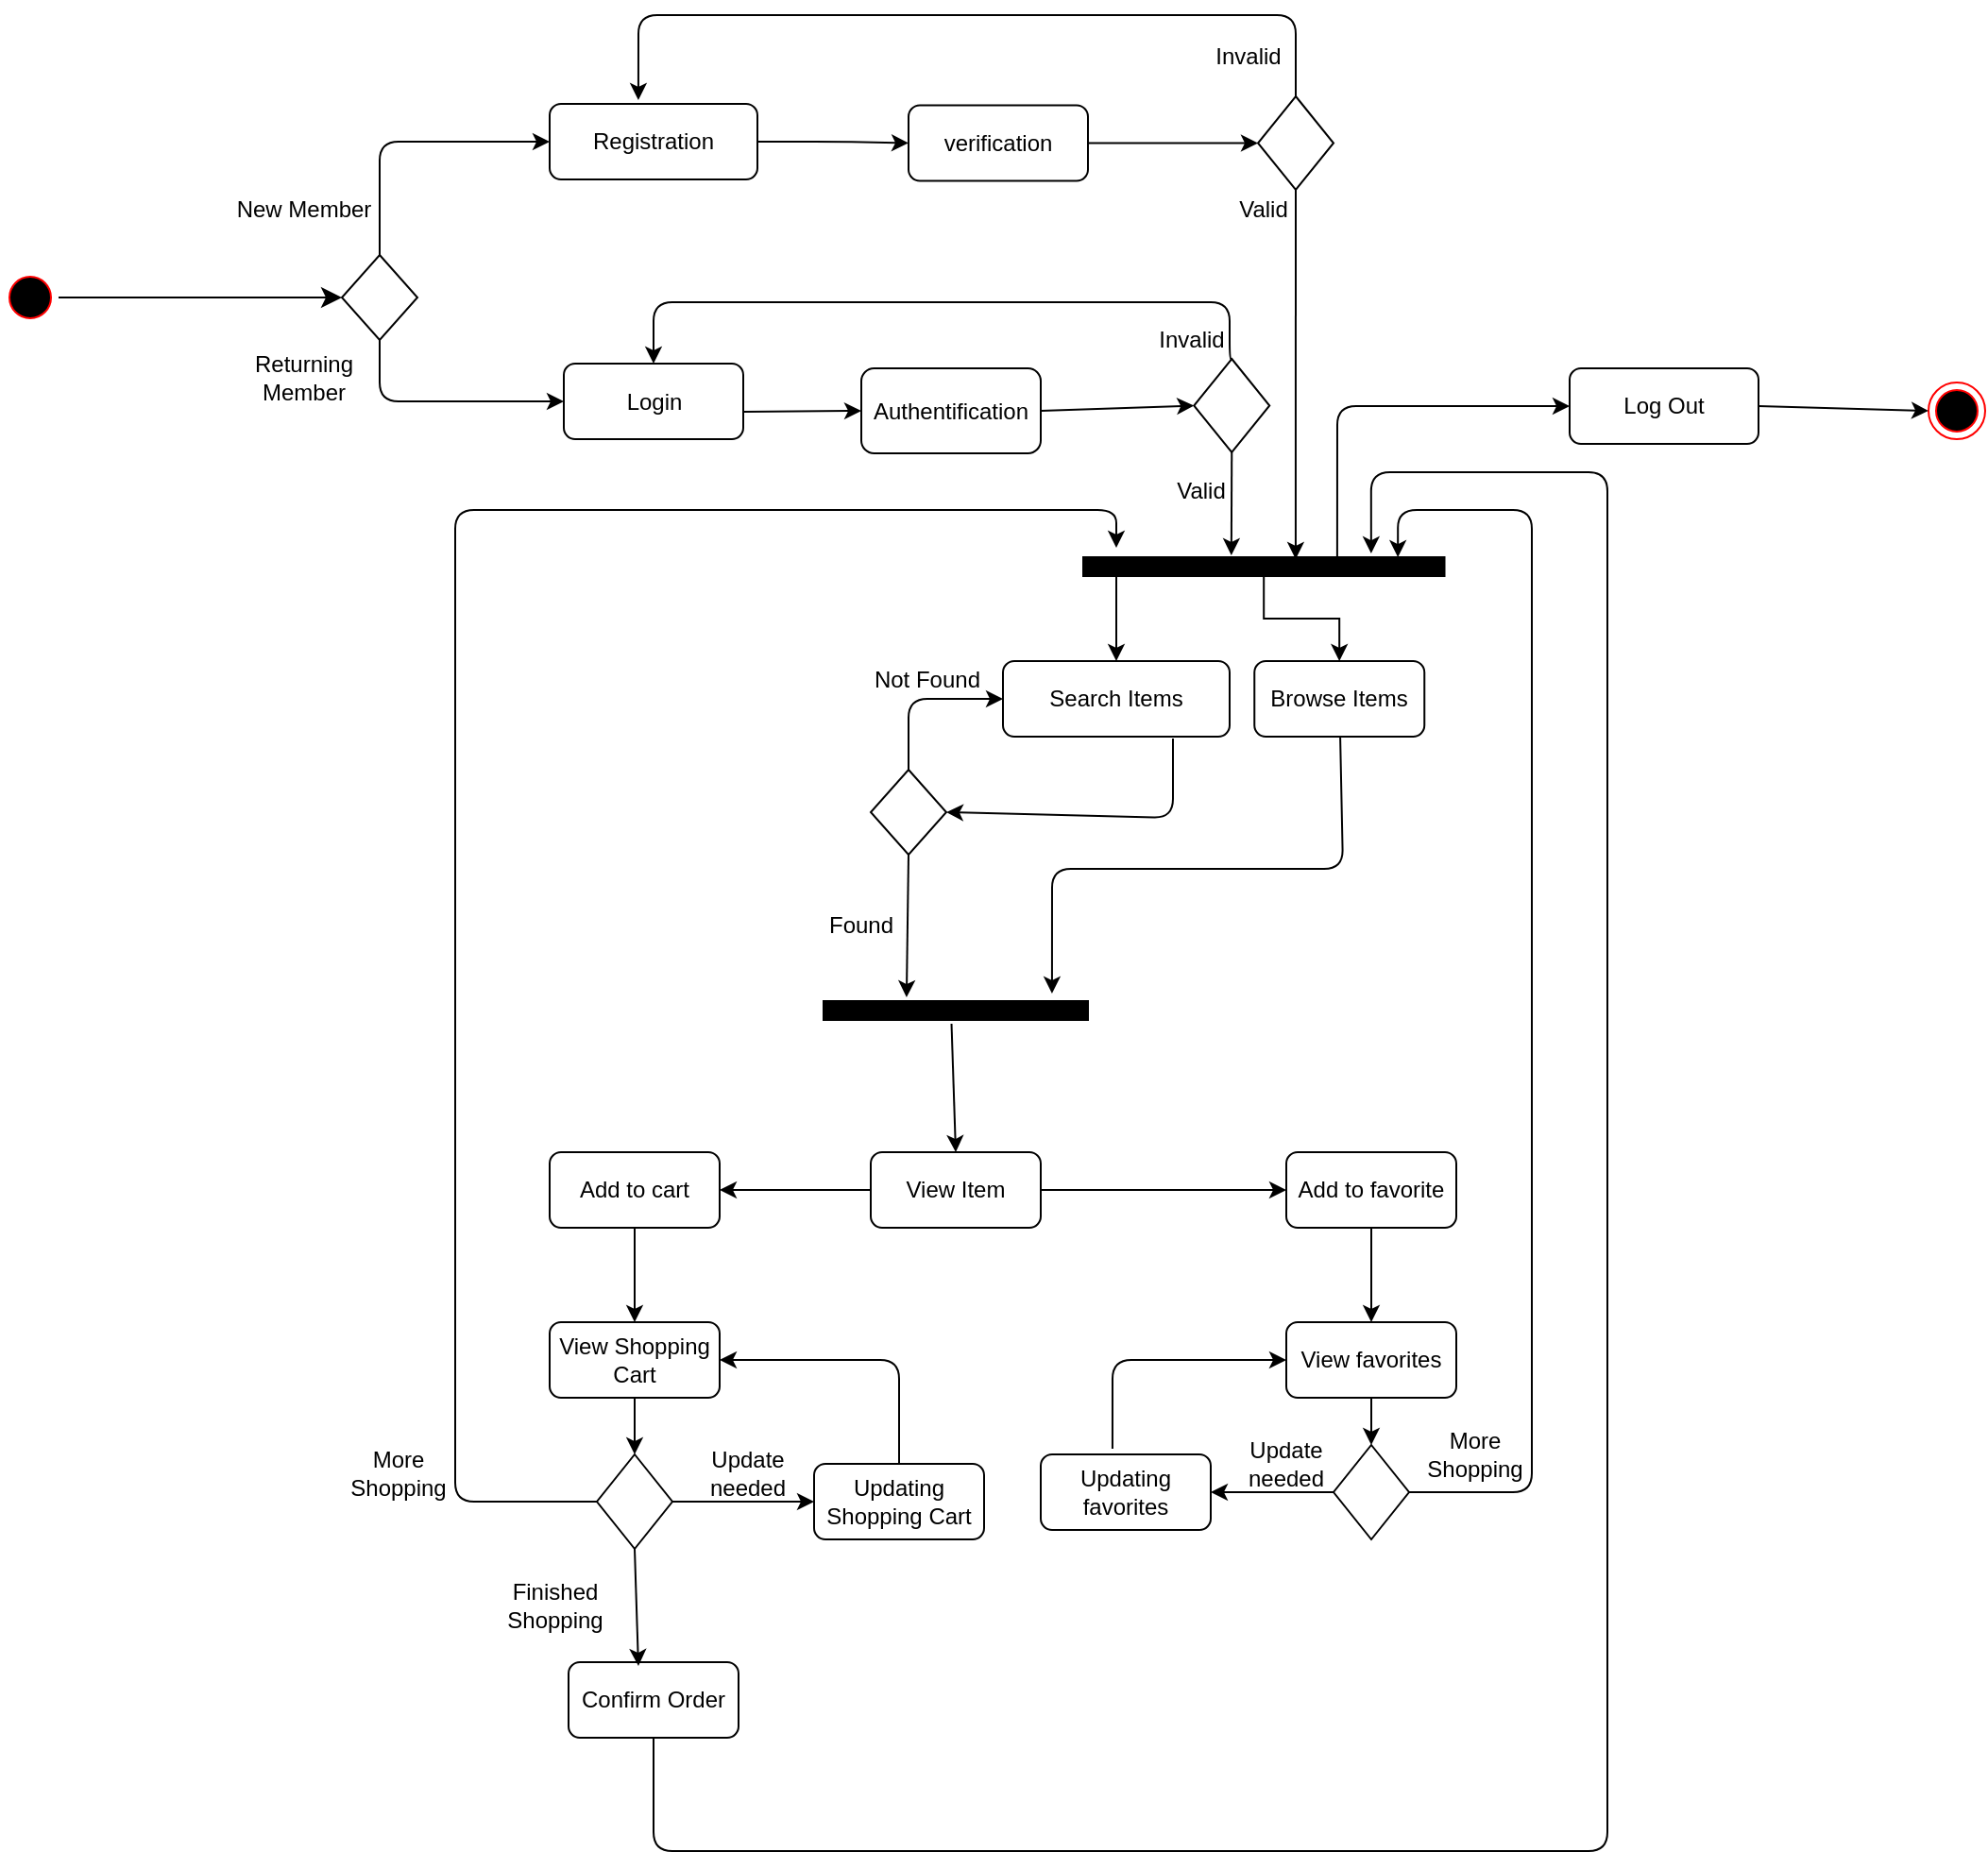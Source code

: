 <mxfile version="15.3.1" type="device"><diagram id="RyUp_FG_TLA4fJ9dWbs6" name="Page-1"><mxGraphModel dx="868" dy="1493" grid="1" gridSize="10" guides="1" tooltips="1" connect="1" arrows="1" fold="1" page="1" pageScale="1" pageWidth="850" pageHeight="1100" math="0" shadow="0"><root><mxCell id="0"/><mxCell id="1" parent="0"/><mxCell id="N05YvrC_e-wb7HAb0IFw-1" value="" style="ellipse;html=1;shape=endState;fillColor=#000000;strokeColor=#ff0000;" parent="1" vertex="1"><mxGeometry x="1070" y="102.5" width="30" height="30" as="geometry"/></mxCell><mxCell id="N05YvrC_e-wb7HAb0IFw-2" value="" style="ellipse;html=1;shape=startState;fillColor=#000000;strokeColor=#ff0000;" parent="1" vertex="1"><mxGeometry x="50" y="42.5" width="30" height="30" as="geometry"/></mxCell><mxCell id="N05YvrC_e-wb7HAb0IFw-3" value="" style="edgeStyle=orthogonalEdgeStyle;html=1;verticalAlign=bottom;endArrow=classic;endSize=8;strokeColor=#000000;endFill=1;entryX=0;entryY=0.5;entryDx=0;entryDy=0;" parent="1" source="N05YvrC_e-wb7HAb0IFw-2" edge="1" target="N05YvrC_e-wb7HAb0IFw-7"><mxGeometry relative="1" as="geometry"><mxPoint x="220" y="125" as="targetPoint"/></mxGeometry></mxCell><mxCell id="N05YvrC_e-wb7HAb0IFw-7" value="&lt;span style=&quot;color: rgba(0 , 0 , 0 , 0) ; font-family: monospace ; font-size: 0px&quot;&gt;%3CmxGraphModel%3E%3Croot%3E%3CmxCell%20id%3D%220%22%2F%3E%3CmxCell%20id%3D%221%22%20parent%3D%220%22%2F%3E%3CmxCell%20id%3D%222%22%20value%3D%22Login%22%20style%3D%22rounded%3D1%3BwhiteSpace%3Dwrap%3Bhtml%3D1%3B%22%20vertex%3D%221%22%20parent%3D%221%22%3E%3CmxGeometry%20x%3D%22365%22%20y%3D%2295%22%20width%3D%2295%22%20height%3D%2255%22%20as%3D%22geometry%22%2F%3E%3C%2FmxCell%3E%3C%2Froot%3E%3C%2FmxGraphModel%3E&lt;/span&gt;" style="shape=rhombus;perimeter=rhombusPerimeter;whiteSpace=wrap;html=1;align=center;" parent="1" vertex="1"><mxGeometry x="230" y="35" width="40" height="45" as="geometry"/></mxCell><mxCell id="N05YvrC_e-wb7HAb0IFw-8" value="" style="endArrow=classic;html=1;exitX=0.5;exitY=0;exitDx=0;exitDy=0;entryX=0;entryY=0.5;entryDx=0;entryDy=0;edgeStyle=orthogonalEdgeStyle;" parent="1" source="N05YvrC_e-wb7HAb0IFw-7" target="N05YvrC_e-wb7HAb0IFw-9" edge="1"><mxGeometry width="50" height="50" relative="1" as="geometry"><mxPoint x="260" y="170" as="sourcePoint"/><mxPoint x="310" y="120" as="targetPoint"/></mxGeometry></mxCell><mxCell id="N05YvrC_e-wb7HAb0IFw-9" value="Registration" style="rounded=1;whiteSpace=wrap;html=1;" parent="1" vertex="1"><mxGeometry x="340" y="-45" width="110" height="40" as="geometry"/></mxCell><mxCell id="N05YvrC_e-wb7HAb0IFw-11" value="Login" style="rounded=1;whiteSpace=wrap;html=1;" parent="1" vertex="1"><mxGeometry x="347.5" y="92.5" width="95" height="40" as="geometry"/></mxCell><mxCell id="N05YvrC_e-wb7HAb0IFw-12" value="New Member" style="text;html=1;strokeColor=none;fillColor=none;align=center;verticalAlign=middle;whiteSpace=wrap;rounded=0;" parent="1" vertex="1"><mxGeometry x="170" y="11" width="80" as="geometry"/></mxCell><mxCell id="N05YvrC_e-wb7HAb0IFw-13" value="Returning Member" style="text;html=1;strokeColor=none;fillColor=none;align=center;verticalAlign=middle;whiteSpace=wrap;rounded=0;" parent="1" vertex="1"><mxGeometry x="190" y="90" width="40" height="20" as="geometry"/></mxCell><mxCell id="N05YvrC_e-wb7HAb0IFw-14" value="" style="endArrow=classic;html=1;exitX=1;exitY=0.5;exitDx=0;exitDy=0;edgeStyle=orthogonalEdgeStyle;entryX=0;entryY=0.5;entryDx=0;entryDy=0;" parent="1" source="N05YvrC_e-wb7HAb0IFw-9" target="SECHBa8ogdD0zIiraZvY-23" edge="1"><mxGeometry width="50" height="50" relative="1" as="geometry"><mxPoint x="480" y="90" as="sourcePoint"/><mxPoint x="520" y="30" as="targetPoint"/></mxGeometry></mxCell><mxCell id="N05YvrC_e-wb7HAb0IFw-15" value="Authentification" style="rounded=1;whiteSpace=wrap;html=1;" parent="1" vertex="1"><mxGeometry x="505" y="95" width="95" height="45" as="geometry"/></mxCell><mxCell id="N05YvrC_e-wb7HAb0IFw-16" value="" style="endArrow=classic;html=1;entryX=0;entryY=0.5;entryDx=0;entryDy=0;entryPerimeter=0;exitX=1;exitY=0.636;exitDx=0;exitDy=0;exitPerimeter=0;" parent="1" source="N05YvrC_e-wb7HAb0IFw-11" target="N05YvrC_e-wb7HAb0IFw-15" edge="1"><mxGeometry width="50" height="50" relative="1" as="geometry"><mxPoint x="450" y="130" as="sourcePoint"/><mxPoint x="510" y="100" as="targetPoint"/></mxGeometry></mxCell><mxCell id="N05YvrC_e-wb7HAb0IFw-17" value="" style="rhombus;whiteSpace=wrap;html=1;" parent="1" vertex="1"><mxGeometry x="681.13" y="90" width="40" height="49.5" as="geometry"/></mxCell><mxCell id="N05YvrC_e-wb7HAb0IFw-18" value="" style="endArrow=classic;html=1;entryX=0;entryY=0.5;entryDx=0;entryDy=0;exitX=1;exitY=0.5;exitDx=0;exitDy=0;" parent="1" source="N05YvrC_e-wb7HAb0IFw-15" target="N05YvrC_e-wb7HAb0IFw-17" edge="1"><mxGeometry width="50" height="50" relative="1" as="geometry"><mxPoint x="620" y="150" as="sourcePoint"/><mxPoint x="670" y="100" as="targetPoint"/></mxGeometry></mxCell><mxCell id="N05YvrC_e-wb7HAb0IFw-19" value="" style="endArrow=classic;html=1;exitX=0.5;exitY=0;exitDx=0;exitDy=0;edgeStyle=orthogonalEdgeStyle;entryX=0.5;entryY=0;entryDx=0;entryDy=0;" parent="1" source="N05YvrC_e-wb7HAb0IFw-17" target="N05YvrC_e-wb7HAb0IFw-11" edge="1"><mxGeometry width="50" height="50" relative="1" as="geometry"><mxPoint x="640" y="70" as="sourcePoint"/><mxPoint x="383" y="94" as="targetPoint"/><Array as="points"><mxPoint x="700" y="60"/><mxPoint x="395" y="60"/></Array></mxGeometry></mxCell><mxCell id="N05YvrC_e-wb7HAb0IFw-22" value="Invalid" style="text;html=1;strokeColor=none;fillColor=none;align=center;verticalAlign=middle;whiteSpace=wrap;rounded=0;" parent="1" vertex="1"><mxGeometry x="660" y="70" width="40" height="20" as="geometry"/></mxCell><mxCell id="N05YvrC_e-wb7HAb0IFw-23" value="" style="html=1;points=[];perimeter=orthogonalPerimeter;fillColor=#000000;rotation=90;" parent="1" vertex="1"><mxGeometry x="713.13" y="104.38" width="10" height="191.25" as="geometry"/></mxCell><mxCell id="N05YvrC_e-wb7HAb0IFw-24" value="" style="endArrow=classic;html=1;exitX=0.5;exitY=1;exitDx=0;exitDy=0;entryX=-0.101;entryY=0.59;entryDx=0;entryDy=0;entryPerimeter=0;" parent="1" source="N05YvrC_e-wb7HAb0IFw-17" target="N05YvrC_e-wb7HAb0IFw-23" edge="1"><mxGeometry width="50" height="50" relative="1" as="geometry"><mxPoint x="720" y="162.5" as="sourcePoint"/><mxPoint x="690" y="190" as="targetPoint"/></mxGeometry></mxCell><mxCell id="N05YvrC_e-wb7HAb0IFw-26" value="" style="endArrow=classic;html=1;entryX=0.5;entryY=0;entryDx=0;entryDy=0;" parent="1" target="N05YvrC_e-wb7HAb0IFw-27" edge="1" source="N05YvrC_e-wb7HAb0IFw-23"><mxGeometry width="50" height="50" relative="1" as="geometry"><mxPoint x="660" y="200" as="sourcePoint"/><mxPoint x="660" y="270" as="targetPoint"/></mxGeometry></mxCell><mxCell id="N05YvrC_e-wb7HAb0IFw-27" value="Search Items" style="rounded=1;whiteSpace=wrap;html=1;fillColor=#FFFFFF;" parent="1" vertex="1"><mxGeometry x="580" y="250" width="120" height="40" as="geometry"/></mxCell><mxCell id="N05YvrC_e-wb7HAb0IFw-29" value="" style="edgeStyle=orthogonalEdgeStyle;rounded=0;orthogonalLoop=1;jettySize=auto;html=1;endArrow=none;endFill=0;startArrow=classic;startFill=1;" parent="1" source="N05YvrC_e-wb7HAb0IFw-28" target="N05YvrC_e-wb7HAb0IFw-23" edge="1"><mxGeometry relative="1" as="geometry"/></mxCell><mxCell id="N05YvrC_e-wb7HAb0IFw-28" value="Browse Items" style="rounded=1;whiteSpace=wrap;html=1;fillColor=#FFFFFF;" parent="1" vertex="1"><mxGeometry x="713.13" y="250" width="90" height="40" as="geometry"/></mxCell><mxCell id="N05YvrC_e-wb7HAb0IFw-30" value="&lt;span style=&quot;color: rgba(0 , 0 , 0 , 0) ; font-family: monospace ; font-size: 0px&quot;&gt;%3CmxGraphModel%3E%3Croot%3E%3CmxCell%20id%3D%220%22%2F%3E%3CmxCell%20id%3D%221%22%20parent%3D%220%22%2F%3E%3CmxCell%20id%3D%222%22%20value%3D%22Login%22%20style%3D%22rounded%3D1%3BwhiteSpace%3Dwrap%3Bhtml%3D1%3B%22%20vertex%3D%221%22%20parent%3D%221%22%3E%3CmxGeometry%20x%3D%22365%22%20y%3D%2295%22%20width%3D%2295%22%20height%3D%2255%22%20as%3D%22geometry%22%2F%3E%3C%2FmxCell%3E%3C%2Froot%3E%3C%2FmxGraphModel%3E&lt;/span&gt;" style="shape=rhombus;perimeter=rhombusPerimeter;whiteSpace=wrap;html=1;align=center;" parent="1" vertex="1"><mxGeometry x="510" y="307.5" width="40" height="45" as="geometry"/></mxCell><mxCell id="N05YvrC_e-wb7HAb0IFw-31" value="" style="endArrow=classic;html=1;entryX=1;entryY=0.5;entryDx=0;entryDy=0;" parent="1" target="N05YvrC_e-wb7HAb0IFw-30" edge="1"><mxGeometry width="50" height="50" relative="1" as="geometry"><mxPoint x="670" y="291" as="sourcePoint"/><mxPoint x="680" y="320" as="targetPoint"/><Array as="points"><mxPoint x="670" y="333"/></Array></mxGeometry></mxCell><mxCell id="N05YvrC_e-wb7HAb0IFw-32" value="" style="html=1;points=[];perimeter=orthogonalPerimeter;fillColor=#000000;rotation=-180;direction=south;" parent="1" vertex="1"><mxGeometry x="485" y="430" width="140" height="10" as="geometry"/></mxCell><mxCell id="N05YvrC_e-wb7HAb0IFw-33" value="" style="endArrow=classic;html=1;exitX=0.5;exitY=1;exitDx=0;exitDy=0;entryX=1.2;entryY=0.314;entryDx=0;entryDy=0;entryPerimeter=0;" parent="1" source="N05YvrC_e-wb7HAb0IFw-30" edge="1" target="N05YvrC_e-wb7HAb0IFw-32"><mxGeometry width="50" height="50" relative="1" as="geometry"><mxPoint x="460" y="300" as="sourcePoint"/><mxPoint x="520" y="410" as="targetPoint"/></mxGeometry></mxCell><mxCell id="N05YvrC_e-wb7HAb0IFw-34" value="Found" style="text;html=1;strokeColor=none;fillColor=none;align=center;verticalAlign=middle;whiteSpace=wrap;rounded=0;" parent="1" vertex="1"><mxGeometry x="485" y="380" width="40" height="20" as="geometry"/></mxCell><mxCell id="N05YvrC_e-wb7HAb0IFw-35" value="" style="endArrow=classic;html=1;exitX=0.5;exitY=0;exitDx=0;exitDy=0;entryX=0;entryY=0.5;entryDx=0;entryDy=0;" parent="1" source="N05YvrC_e-wb7HAb0IFw-30" target="N05YvrC_e-wb7HAb0IFw-27" edge="1"><mxGeometry width="50" height="50" relative="1" as="geometry"><mxPoint x="520" y="410" as="sourcePoint"/><mxPoint x="530" y="260" as="targetPoint"/><Array as="points"><mxPoint x="530" y="270"/></Array></mxGeometry></mxCell><mxCell id="N05YvrC_e-wb7HAb0IFw-36" value="Not Found" style="text;html=1;strokeColor=none;fillColor=none;align=center;verticalAlign=middle;whiteSpace=wrap;rounded=0;" parent="1" vertex="1"><mxGeometry x="510" y="250" width="60" height="20" as="geometry"/></mxCell><mxCell id="N05YvrC_e-wb7HAb0IFw-40" value="" style="endArrow=classic;html=1;entryX=1.4;entryY=0.864;entryDx=0;entryDy=0;entryPerimeter=0;" parent="1" source="N05YvrC_e-wb7HAb0IFw-28" target="N05YvrC_e-wb7HAb0IFw-32" edge="1"><mxGeometry width="50" height="50" relative="1" as="geometry"><mxPoint x="720" y="352.5" as="sourcePoint"/><mxPoint x="606" y="425" as="targetPoint"/><Array as="points"><mxPoint x="760" y="360"/><mxPoint x="606" y="360"/></Array></mxGeometry></mxCell><mxCell id="N05YvrC_e-wb7HAb0IFw-41" value="View Item" style="rounded=1;whiteSpace=wrap;html=1;fillColor=#FFFFFF;" parent="1" vertex="1"><mxGeometry x="510" y="510" width="90" height="40" as="geometry"/></mxCell><mxCell id="N05YvrC_e-wb7HAb0IFw-42" value="Add to cart" style="rounded=1;whiteSpace=wrap;html=1;fillColor=#FFFFFF;" parent="1" vertex="1"><mxGeometry x="340" y="510" width="90" height="40" as="geometry"/></mxCell><mxCell id="N05YvrC_e-wb7HAb0IFw-43" value="" style="endArrow=classic;html=1;exitX=-0.2;exitY=0.484;exitDx=0;exitDy=0;exitPerimeter=0;entryX=0.5;entryY=0;entryDx=0;entryDy=0;" parent="1" source="N05YvrC_e-wb7HAb0IFw-32" target="N05YvrC_e-wb7HAb0IFw-41" edge="1"><mxGeometry width="50" height="50" relative="1" as="geometry"><mxPoint x="270" y="300" as="sourcePoint"/><mxPoint x="553" y="480" as="targetPoint"/></mxGeometry></mxCell><mxCell id="N05YvrC_e-wb7HAb0IFw-46" value="View Shopping Cart" style="rounded=1;whiteSpace=wrap;html=1;fillColor=#FFFFFF;" parent="1" vertex="1"><mxGeometry x="340" y="600" width="90" height="40" as="geometry"/></mxCell><mxCell id="N05YvrC_e-wb7HAb0IFw-47" value="" style="endArrow=classic;html=1;exitX=0.5;exitY=1;exitDx=0;exitDy=0;entryX=0.5;entryY=0;entryDx=0;entryDy=0;" parent="1" source="N05YvrC_e-wb7HAb0IFw-42" target="N05YvrC_e-wb7HAb0IFw-46" edge="1"><mxGeometry width="50" height="50" relative="1" as="geometry"><mxPoint x="130" y="410" as="sourcePoint"/><mxPoint x="180" y="360" as="targetPoint"/></mxGeometry></mxCell><mxCell id="N05YvrC_e-wb7HAb0IFw-48" value="" style="rhombus;whiteSpace=wrap;html=1;fillColor=#FFFFFF;" parent="1" vertex="1"><mxGeometry x="365" y="670" width="40" height="50" as="geometry"/></mxCell><mxCell id="N05YvrC_e-wb7HAb0IFw-49" value="" style="endArrow=classic;html=1;exitX=0.5;exitY=1;exitDx=0;exitDy=0;entryX=0.5;entryY=0;entryDx=0;entryDy=0;" parent="1" source="N05YvrC_e-wb7HAb0IFw-46" target="N05YvrC_e-wb7HAb0IFw-48" edge="1"><mxGeometry width="50" height="50" relative="1" as="geometry"><mxPoint x="150" y="490" as="sourcePoint"/><mxPoint x="200" y="440" as="targetPoint"/></mxGeometry></mxCell><mxCell id="N05YvrC_e-wb7HAb0IFw-50" value="Valid" style="text;html=1;strokeColor=none;fillColor=none;align=center;verticalAlign=middle;whiteSpace=wrap;rounded=0;" parent="1" vertex="1"><mxGeometry x="665" y="149.5" width="40" height="20" as="geometry"/></mxCell><mxCell id="N05YvrC_e-wb7HAb0IFw-51" value="" style="endArrow=classic;html=1;exitX=0;exitY=0.5;exitDx=0;exitDy=0;edgeStyle=orthogonalEdgeStyle;" parent="1" source="N05YvrC_e-wb7HAb0IFw-48" edge="1"><mxGeometry width="50" height="50" relative="1" as="geometry"><mxPoint x="30" y="520" as="sourcePoint"/><mxPoint x="640" y="190" as="targetPoint"/><Array as="points"><mxPoint x="290" y="695"/><mxPoint x="290" y="170"/><mxPoint x="640" y="170"/></Array></mxGeometry></mxCell><mxCell id="N05YvrC_e-wb7HAb0IFw-52" value="More Shopping" style="text;html=1;strokeColor=none;fillColor=none;align=center;verticalAlign=middle;whiteSpace=wrap;rounded=0;" parent="1" vertex="1"><mxGeometry x="240" y="670" width="40" height="20" as="geometry"/></mxCell><mxCell id="N05YvrC_e-wb7HAb0IFw-53" value="Updating Shopping Cart" style="rounded=1;whiteSpace=wrap;html=1;fillColor=#FFFFFF;" parent="1" vertex="1"><mxGeometry x="480" y="675" width="90" height="40" as="geometry"/></mxCell><mxCell id="N05YvrC_e-wb7HAb0IFw-54" value="" style="endArrow=classic;html=1;entryX=0;entryY=0.5;entryDx=0;entryDy=0;exitX=1;exitY=0.5;exitDx=0;exitDy=0;" parent="1" source="N05YvrC_e-wb7HAb0IFw-48" target="N05YvrC_e-wb7HAb0IFw-53" edge="1"><mxGeometry width="50" height="50" relative="1" as="geometry"><mxPoint x="140" y="550" as="sourcePoint"/><mxPoint x="190" y="500" as="targetPoint"/></mxGeometry></mxCell><mxCell id="N05YvrC_e-wb7HAb0IFw-55" value="" style="endArrow=classic;html=1;entryX=1;entryY=0.5;entryDx=0;entryDy=0;exitX=0.5;exitY=0;exitDx=0;exitDy=0;edgeStyle=orthogonalEdgeStyle;" parent="1" target="N05YvrC_e-wb7HAb0IFw-46" edge="1" source="N05YvrC_e-wb7HAb0IFw-53"><mxGeometry width="50" height="50" relative="1" as="geometry"><mxPoint x="240" y="490" as="sourcePoint"/><mxPoint x="240" y="400" as="targetPoint"/></mxGeometry></mxCell><mxCell id="N05YvrC_e-wb7HAb0IFw-59" value="Update needed" style="text;html=1;strokeColor=none;fillColor=none;align=center;verticalAlign=middle;whiteSpace=wrap;rounded=0;" parent="1" vertex="1"><mxGeometry x="425" y="670" width="40" height="20" as="geometry"/></mxCell><mxCell id="N05YvrC_e-wb7HAb0IFw-60" value="Confirm Order" style="rounded=1;whiteSpace=wrap;html=1;fillColor=#FFFFFF;" parent="1" vertex="1"><mxGeometry x="350" y="780" width="90" height="40" as="geometry"/></mxCell><mxCell id="N05YvrC_e-wb7HAb0IFw-61" value="" style="endArrow=classic;html=1;exitX=0.5;exitY=1;exitDx=0;exitDy=0;entryX=0.411;entryY=0.05;entryDx=0;entryDy=0;entryPerimeter=0;" parent="1" source="N05YvrC_e-wb7HAb0IFw-48" target="N05YvrC_e-wb7HAb0IFw-60" edge="1"><mxGeometry width="50" height="50" relative="1" as="geometry"><mxPoint x="120" y="610" as="sourcePoint"/><mxPoint x="404" y="777" as="targetPoint"/></mxGeometry></mxCell><mxCell id="N05YvrC_e-wb7HAb0IFw-62" value="Finished Shopping" style="text;html=1;strokeColor=none;fillColor=none;align=center;verticalAlign=middle;whiteSpace=wrap;rounded=0;" parent="1" vertex="1"><mxGeometry x="322.5" y="740" width="40" height="20" as="geometry"/></mxCell><mxCell id="N05YvrC_e-wb7HAb0IFw-80" value="" style="endArrow=classic;html=1;exitX=0.5;exitY=1;exitDx=0;exitDy=0;entryX=-0.2;entryY=0.203;entryDx=0;entryDy=0;entryPerimeter=0;edgeStyle=orthogonalEdgeStyle;" parent="1" source="N05YvrC_e-wb7HAb0IFw-60" target="N05YvrC_e-wb7HAb0IFw-23" edge="1"><mxGeometry width="50" height="50" relative="1" as="geometry"><mxPoint x="425" y="890" as="sourcePoint"/><mxPoint x="395" y="870" as="targetPoint"/><Array as="points"><mxPoint x="395" y="880"/><mxPoint x="900" y="880"/><mxPoint x="900" y="150"/><mxPoint x="775" y="150"/></Array></mxGeometry></mxCell><mxCell id="N05YvrC_e-wb7HAb0IFw-81" value="" style="endArrow=classic;html=1;exitX=1;exitY=0.5;exitDx=0;exitDy=0;entryX=0;entryY=0.5;entryDx=0;entryDy=0;" parent="1" source="SECHBa8ogdD0zIiraZvY-19" target="N05YvrC_e-wb7HAb0IFw-1" edge="1"><mxGeometry width="50" height="50" relative="1" as="geometry"><mxPoint x="710" y="660" as="sourcePoint"/><mxPoint x="1010" y="115" as="targetPoint"/></mxGeometry></mxCell><mxCell id="SECHBa8ogdD0zIiraZvY-1" value="Add to favorite" style="rounded=1;whiteSpace=wrap;html=1;fillColor=#FFFFFF;" vertex="1" parent="1"><mxGeometry x="730" y="510" width="90" height="40" as="geometry"/></mxCell><mxCell id="SECHBa8ogdD0zIiraZvY-2" value="" style="endArrow=classic;html=1;elbow=vertical;exitX=0;exitY=0.5;exitDx=0;exitDy=0;entryX=1;entryY=0.5;entryDx=0;entryDy=0;" edge="1" parent="1" source="N05YvrC_e-wb7HAb0IFw-41" target="N05YvrC_e-wb7HAb0IFw-42"><mxGeometry width="50" height="50" relative="1" as="geometry"><mxPoint x="360" y="320" as="sourcePoint"/><mxPoint x="410" y="270" as="targetPoint"/></mxGeometry></mxCell><mxCell id="SECHBa8ogdD0zIiraZvY-3" value="" style="endArrow=classic;html=1;elbow=vertical;entryX=0;entryY=0.5;entryDx=0;entryDy=0;exitX=1;exitY=0.5;exitDx=0;exitDy=0;" edge="1" parent="1" source="N05YvrC_e-wb7HAb0IFw-41" target="SECHBa8ogdD0zIiraZvY-1"><mxGeometry width="50" height="50" relative="1" as="geometry"><mxPoint x="510" y="470" as="sourcePoint"/><mxPoint x="170" y="360" as="targetPoint"/></mxGeometry></mxCell><mxCell id="SECHBa8ogdD0zIiraZvY-8" value="" style="endArrow=classic;html=1;edgeStyle=orthogonalEdgeStyle;sourcePerimeterSpacing=0;entryX=0;entryY=0.129;entryDx=0;entryDy=0;entryPerimeter=0;exitX=1;exitY=0.5;exitDx=0;exitDy=0;" edge="1" parent="1" source="SECHBa8ogdD0zIiraZvY-12" target="N05YvrC_e-wb7HAb0IFw-23"><mxGeometry width="50" height="50" relative="1" as="geometry"><mxPoint x="860" y="460" as="sourcePoint"/><mxPoint x="795" y="440" as="targetPoint"/><Array as="points"><mxPoint x="860" y="690"/><mxPoint x="860" y="170"/><mxPoint x="789" y="170"/></Array></mxGeometry></mxCell><mxCell id="SECHBa8ogdD0zIiraZvY-9" value="" style="endArrow=classic;html=1;elbow=vertical;exitX=0.5;exitY=1;exitDx=0;exitDy=0;entryX=0.5;entryY=0;entryDx=0;entryDy=0;" edge="1" parent="1" source="SECHBa8ogdD0zIiraZvY-1" target="SECHBa8ogdD0zIiraZvY-10"><mxGeometry width="50" height="50" relative="1" as="geometry"><mxPoint x="630" y="550" as="sourcePoint"/><mxPoint x="660" y="570" as="targetPoint"/></mxGeometry></mxCell><mxCell id="SECHBa8ogdD0zIiraZvY-10" value="View favorites" style="rounded=1;whiteSpace=wrap;html=1;fillColor=#FFFFFF;" vertex="1" parent="1"><mxGeometry x="730" y="600" width="90" height="40" as="geometry"/></mxCell><mxCell id="SECHBa8ogdD0zIiraZvY-11" value="Updating favorites" style="rounded=1;whiteSpace=wrap;html=1;fillColor=#FFFFFF;" vertex="1" parent="1"><mxGeometry x="600" y="670" width="90" height="40" as="geometry"/></mxCell><mxCell id="SECHBa8ogdD0zIiraZvY-12" value="" style="rhombus;whiteSpace=wrap;html=1;fillColor=#FFFFFF;" vertex="1" parent="1"><mxGeometry x="755" y="665" width="40" height="50" as="geometry"/></mxCell><mxCell id="SECHBa8ogdD0zIiraZvY-13" value="" style="endArrow=classic;html=1;entryX=0.5;entryY=0;entryDx=0;entryDy=0;exitX=0.5;exitY=1;exitDx=0;exitDy=0;" edge="1" parent="1" source="SECHBa8ogdD0zIiraZvY-10" target="SECHBa8ogdD0zIiraZvY-12"><mxGeometry width="50" height="50" relative="1" as="geometry"><mxPoint x="720" y="640" as="sourcePoint"/><mxPoint x="720" y="670" as="targetPoint"/></mxGeometry></mxCell><mxCell id="SECHBa8ogdD0zIiraZvY-14" value="" style="endArrow=classic;html=1;entryX=0;entryY=0.5;entryDx=0;entryDy=0;exitX=0.422;exitY=-0.075;exitDx=0;exitDy=0;edgeStyle=orthogonalEdgeStyle;exitPerimeter=0;" edge="1" parent="1" source="SECHBa8ogdD0zIiraZvY-11" target="SECHBa8ogdD0zIiraZvY-10"><mxGeometry width="50" height="50" relative="1" as="geometry"><mxPoint x="535" y="685" as="sourcePoint"/><mxPoint x="440" y="630" as="targetPoint"/><Array as="points"><mxPoint x="638" y="620"/></Array></mxGeometry></mxCell><mxCell id="SECHBa8ogdD0zIiraZvY-15" value="" style="endArrow=classic;html=1;entryX=1;entryY=0.5;entryDx=0;entryDy=0;exitX=0;exitY=0.5;exitDx=0;exitDy=0;" edge="1" parent="1" source="SECHBa8ogdD0zIiraZvY-12" target="SECHBa8ogdD0zIiraZvY-11"><mxGeometry width="50" height="50" relative="1" as="geometry"><mxPoint x="640" y="740" as="sourcePoint"/><mxPoint x="715" y="740" as="targetPoint"/></mxGeometry></mxCell><mxCell id="SECHBa8ogdD0zIiraZvY-16" value="Update needed" style="text;html=1;strokeColor=none;fillColor=none;align=center;verticalAlign=middle;whiteSpace=wrap;rounded=0;" vertex="1" parent="1"><mxGeometry x="710" y="665" width="40" height="20" as="geometry"/></mxCell><mxCell id="SECHBa8ogdD0zIiraZvY-17" value="More Shopping" style="text;html=1;strokeColor=none;fillColor=none;align=center;verticalAlign=middle;whiteSpace=wrap;rounded=0;" vertex="1" parent="1"><mxGeometry x="810" y="660" width="40" height="20" as="geometry"/></mxCell><mxCell id="SECHBa8ogdD0zIiraZvY-19" value="Log Out" style="rounded=1;whiteSpace=wrap;html=1;fillColor=#FFFFFF;" vertex="1" parent="1"><mxGeometry x="880" y="95" width="100" height="40" as="geometry"/></mxCell><mxCell id="SECHBa8ogdD0zIiraZvY-20" value="" style="endArrow=classic;html=1;edgeStyle=orthogonalEdgeStyle;exitX=0.2;exitY=0.297;exitDx=0;exitDy=0;exitPerimeter=0;entryX=0;entryY=0.5;entryDx=0;entryDy=0;" edge="1" parent="1" source="N05YvrC_e-wb7HAb0IFw-23" target="SECHBa8ogdD0zIiraZvY-19"><mxGeometry width="50" height="50" relative="1" as="geometry"><mxPoint x="763" y="130" as="sourcePoint"/><mxPoint x="803.13" y="50" as="targetPoint"/><Array as="points"><mxPoint x="757" y="115"/></Array></mxGeometry></mxCell><mxCell id="SECHBa8ogdD0zIiraZvY-23" value="verification" style="rounded=1;whiteSpace=wrap;html=1;" vertex="1" parent="1"><mxGeometry x="530" y="-44.25" width="95" height="40" as="geometry"/></mxCell><mxCell id="SECHBa8ogdD0zIiraZvY-24" value="" style="rhombus;whiteSpace=wrap;html=1;" vertex="1" parent="1"><mxGeometry x="715" y="-49" width="40" height="49.5" as="geometry"/></mxCell><mxCell id="SECHBa8ogdD0zIiraZvY-25" value="" style="endArrow=classic;html=1;entryX=0;entryY=0.5;entryDx=0;entryDy=0;exitX=1;exitY=0.5;exitDx=0;exitDy=0;" edge="1" parent="1" source="SECHBa8ogdD0zIiraZvY-23" target="SECHBa8ogdD0zIiraZvY-24"><mxGeometry width="50" height="50" relative="1" as="geometry"><mxPoint x="610" y="135" as="sourcePoint"/><mxPoint x="690" y="134.75" as="targetPoint"/></mxGeometry></mxCell><mxCell id="SECHBa8ogdD0zIiraZvY-26" value="" style="endArrow=classic;html=1;exitX=0.5;exitY=1;exitDx=0;exitDy=0;entryX=0.099;entryY=0.412;entryDx=0;entryDy=0;entryPerimeter=0;" edge="1" parent="1" source="SECHBa8ogdD0zIiraZvY-24" target="N05YvrC_e-wb7HAb0IFw-23"><mxGeometry width="50" height="50" relative="1" as="geometry"><mxPoint x="710" y="159.5" as="sourcePoint"/><mxPoint x="710.918" y="203.995" as="targetPoint"/></mxGeometry></mxCell><mxCell id="SECHBa8ogdD0zIiraZvY-27" value="Valid" style="text;html=1;strokeColor=none;fillColor=none;align=center;verticalAlign=middle;whiteSpace=wrap;rounded=0;" vertex="1" parent="1"><mxGeometry x="698" y="1" width="40" height="20" as="geometry"/></mxCell><mxCell id="SECHBa8ogdD0zIiraZvY-28" value="" style="endArrow=classic;html=1;exitX=0.5;exitY=0;exitDx=0;exitDy=0;edgeStyle=orthogonalEdgeStyle;entryX=0.427;entryY=-0.05;entryDx=0;entryDy=0;entryPerimeter=0;" edge="1" parent="1" source="SECHBa8ogdD0zIiraZvY-24" target="N05YvrC_e-wb7HAb0IFw-9"><mxGeometry width="50" height="50" relative="1" as="geometry"><mxPoint x="730" y="-52.5" as="sourcePoint"/><mxPoint x="413" y="-49" as="targetPoint"/><Array as="points"><mxPoint x="735" y="-92"/><mxPoint x="387" y="-92"/></Array></mxGeometry></mxCell><mxCell id="SECHBa8ogdD0zIiraZvY-31" value="" style="endArrow=classic;html=1;exitX=0.5;exitY=1;exitDx=0;exitDy=0;entryX=0;entryY=0.5;entryDx=0;entryDy=0;edgeStyle=orthogonalEdgeStyle;" edge="1" parent="1" source="N05YvrC_e-wb7HAb0IFw-7" target="N05YvrC_e-wb7HAb0IFw-11"><mxGeometry width="50" height="50" relative="1" as="geometry"><mxPoint x="260" y="45" as="sourcePoint"/><mxPoint x="350" y="-15" as="targetPoint"/></mxGeometry></mxCell><mxCell id="SECHBa8ogdD0zIiraZvY-32" value="Invalid" style="text;html=1;strokeColor=none;fillColor=none;align=center;verticalAlign=middle;whiteSpace=wrap;rounded=0;" vertex="1" parent="1"><mxGeometry x="690" y="-80" width="40" height="20" as="geometry"/></mxCell></root></mxGraphModel></diagram></mxfile>